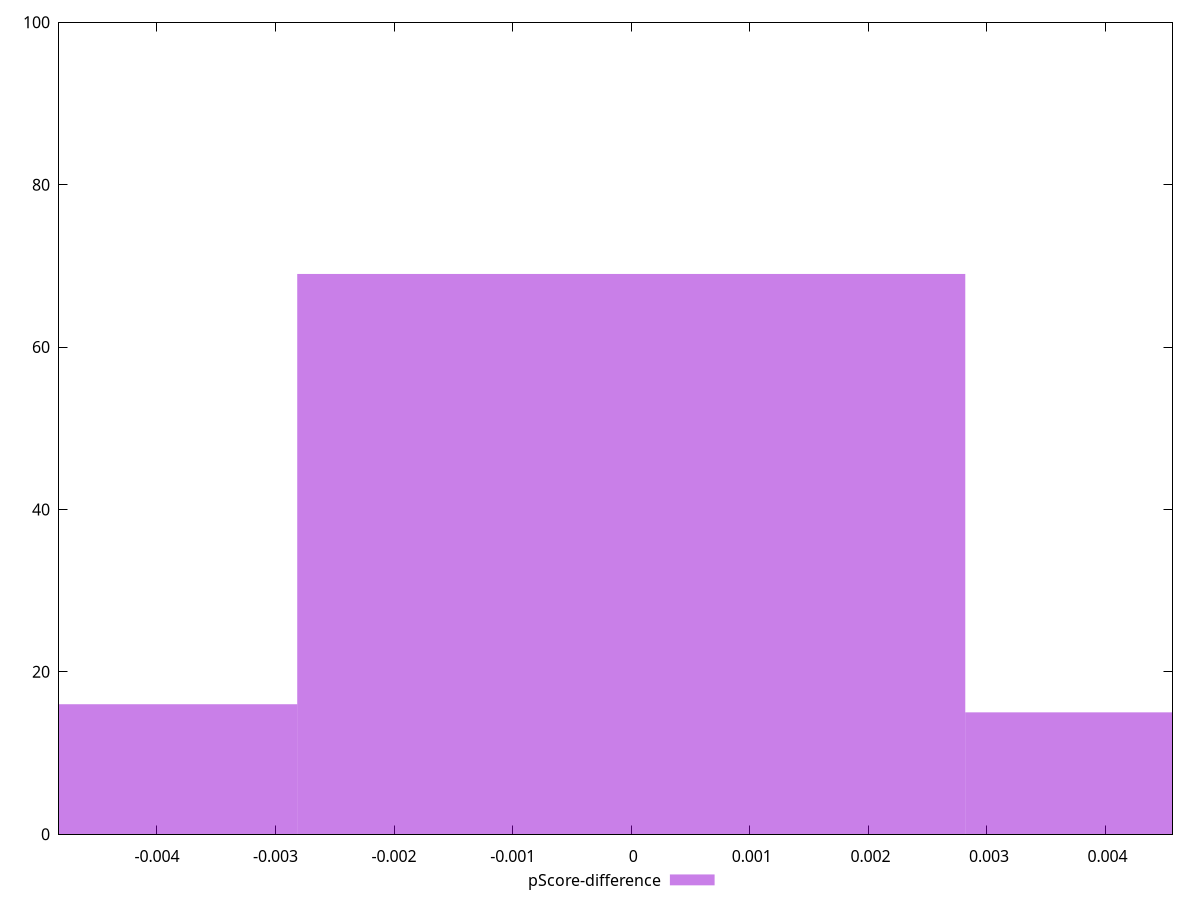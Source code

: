 reset

$pScoreDifference <<EOF
0 69
0.005634496586898335 15
-0.005634496586898335 16
EOF

set key outside below
set boxwidth 0.005634496586898335
set xrange [-0.004826432244557921:0.004564953804817806]
set yrange [0:100]
set trange [0:100]
set style fill transparent solid 0.5 noborder
set terminal svg size 640, 490 enhanced background rgb 'white'
set output "report_00025_2021-02-22T21:38:55.199Z/interactive/samples/pages+cached+noadtech+nomedia/pScore-difference/histogram.svg"

plot $pScoreDifference title "pScore-difference" with boxes

reset
